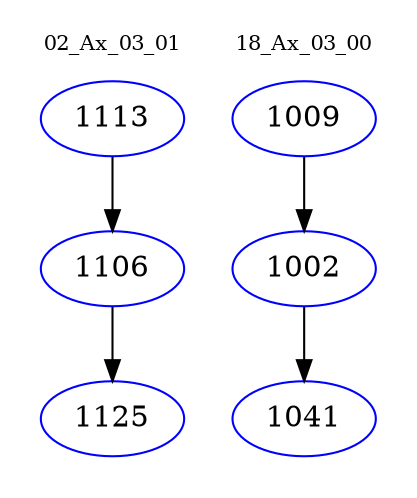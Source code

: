 digraph{
subgraph cluster_0 {
color = white
label = "02_Ax_03_01";
fontsize=10;
T0_1113 [label="1113", color="blue"]
T0_1113 -> T0_1106 [color="black"]
T0_1106 [label="1106", color="blue"]
T0_1106 -> T0_1125 [color="black"]
T0_1125 [label="1125", color="blue"]
}
subgraph cluster_1 {
color = white
label = "18_Ax_03_00";
fontsize=10;
T1_1009 [label="1009", color="blue"]
T1_1009 -> T1_1002 [color="black"]
T1_1002 [label="1002", color="blue"]
T1_1002 -> T1_1041 [color="black"]
T1_1041 [label="1041", color="blue"]
}
}
